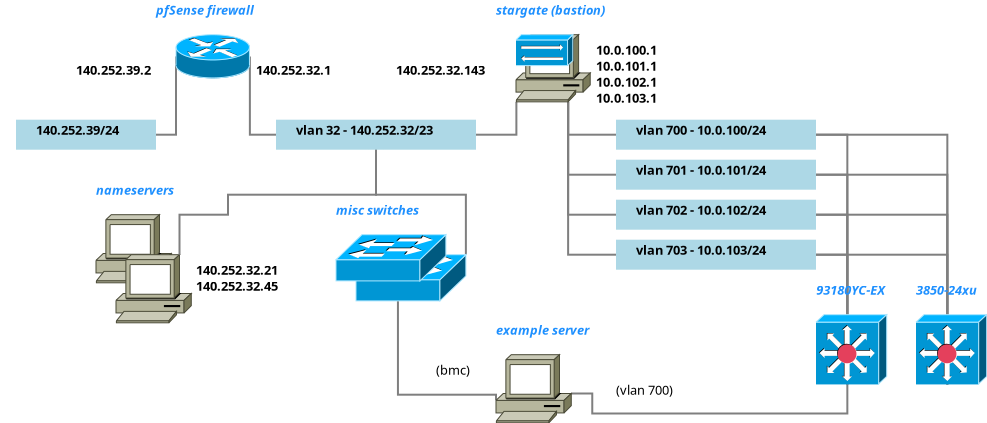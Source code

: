 <?xml version="1.0" encoding="UTF-8"?>
<dia:diagram xmlns:dia="http://www.lysator.liu.se/~alla/dia/">
  <dia:layer name="Background" visible="true" active="true">
    <dia:object type="Standard - ZigZagLine" version="1" id="O0">
      <dia:attribute name="obj_pos">
        <dia:point val="8.694,14.09"/>
      </dia:attribute>
      <dia:attribute name="obj_bb">
        <dia:rectangle val="8.644,14.04;15.112,18.362"/>
      </dia:attribute>
      <dia:attribute name="orth_points">
        <dia:point val="8.694,14.09"/>
        <dia:point val="8.694,18"/>
        <dia:point val="15,18"/>
        <dia:point val="15,18"/>
      </dia:attribute>
      <dia:attribute name="orth_orient">
        <dia:enum val="1"/>
        <dia:enum val="0"/>
        <dia:enum val="1"/>
      </dia:attribute>
      <dia:attribute name="autorouting">
        <dia:boolean val="false"/>
      </dia:attribute>
      <dia:attribute name="line_color">
        <dia:color val="#7f7f7f"/>
      </dia:attribute>
      <dia:attribute name="end_arrow">
        <dia:enum val="22"/>
      </dia:attribute>
      <dia:attribute name="end_arrow_length">
        <dia:real val="0.5"/>
      </dia:attribute>
      <dia:attribute name="end_arrow_width">
        <dia:real val="0.5"/>
      </dia:attribute>
      <dia:connections>
        <dia:connection handle="0" to="O32" connection="3"/>
        <dia:connection handle="1" to="O44" connection="0"/>
      </dia:connections>
    </dia:object>
    <dia:object type="Standard - ZigZagLine" version="1" id="O1">
      <dia:attribute name="obj_pos">
        <dia:point val="22.019,16.357"/>
      </dia:attribute>
      <dia:attribute name="obj_bb">
        <dia:rectangle val="14.388,16.307;22.069,18.362"/>
      </dia:attribute>
      <dia:attribute name="orth_points">
        <dia:point val="22.019,16.357"/>
        <dia:point val="22.019,18"/>
        <dia:point val="15,18"/>
        <dia:point val="15,18"/>
      </dia:attribute>
      <dia:attribute name="orth_orient">
        <dia:enum val="1"/>
        <dia:enum val="0"/>
        <dia:enum val="1"/>
      </dia:attribute>
      <dia:attribute name="autorouting">
        <dia:boolean val="false"/>
      </dia:attribute>
      <dia:attribute name="line_color">
        <dia:color val="#7f7f7f"/>
      </dia:attribute>
      <dia:attribute name="end_arrow">
        <dia:enum val="22"/>
      </dia:attribute>
      <dia:attribute name="end_arrow_length">
        <dia:real val="0.5"/>
      </dia:attribute>
      <dia:attribute name="end_arrow_width">
        <dia:real val="0.5"/>
      </dia:attribute>
      <dia:connections>
        <dia:connection handle="0" to="O46" connection="3"/>
        <dia:connection handle="1" to="O44" connection="0"/>
      </dia:connections>
    </dia:object>
    <dia:object type="Standard - ZigZagLine" version="1" id="O2">
      <dia:attribute name="obj_pos">
        <dia:point val="38.567,30.486"/>
      </dia:attribute>
      <dia:attribute name="obj_bb">
        <dia:rectangle val="31.388,17.638;38.617,30.536"/>
      </dia:attribute>
      <dia:attribute name="orth_points">
        <dia:point val="38.567,30.486"/>
        <dia:point val="38.567,18"/>
        <dia:point val="32,18"/>
        <dia:point val="32,18"/>
      </dia:attribute>
      <dia:attribute name="orth_orient">
        <dia:enum val="1"/>
        <dia:enum val="0"/>
        <dia:enum val="1"/>
      </dia:attribute>
      <dia:attribute name="autorouting">
        <dia:boolean val="false"/>
      </dia:attribute>
      <dia:attribute name="line_color">
        <dia:color val="#7f7f7f"/>
      </dia:attribute>
      <dia:attribute name="end_arrow">
        <dia:enum val="22"/>
      </dia:attribute>
      <dia:attribute name="end_arrow_length">
        <dia:real val="0.5"/>
      </dia:attribute>
      <dia:attribute name="end_arrow_width">
        <dia:real val="0.5"/>
      </dia:attribute>
      <dia:connections>
        <dia:connection handle="0" to="O39" connection="5"/>
        <dia:connection handle="1" to="O13" connection="0"/>
      </dia:connections>
    </dia:object>
    <dia:object type="Standard - ZigZagLine" version="1" id="O3">
      <dia:attribute name="obj_pos">
        <dia:point val="38.567,30.486"/>
      </dia:attribute>
      <dia:attribute name="obj_bb">
        <dia:rectangle val="31.388,19.638;38.617,30.536"/>
      </dia:attribute>
      <dia:attribute name="orth_points">
        <dia:point val="38.567,30.486"/>
        <dia:point val="38.567,20"/>
        <dia:point val="32,20"/>
        <dia:point val="32,20"/>
      </dia:attribute>
      <dia:attribute name="orth_orient">
        <dia:enum val="1"/>
        <dia:enum val="0"/>
        <dia:enum val="1"/>
      </dia:attribute>
      <dia:attribute name="autorouting">
        <dia:boolean val="false"/>
      </dia:attribute>
      <dia:attribute name="line_color">
        <dia:color val="#7f7f7f"/>
      </dia:attribute>
      <dia:attribute name="end_arrow">
        <dia:enum val="22"/>
      </dia:attribute>
      <dia:attribute name="end_arrow_length">
        <dia:real val="0.5"/>
      </dia:attribute>
      <dia:attribute name="end_arrow_width">
        <dia:real val="0.5"/>
      </dia:attribute>
      <dia:connections>
        <dia:connection handle="0" to="O39" connection="5"/>
        <dia:connection handle="1" to="O15" connection="0"/>
      </dia:connections>
    </dia:object>
    <dia:object type="Standard - ZigZagLine" version="1" id="O4">
      <dia:attribute name="obj_pos">
        <dia:point val="38.567,30.486"/>
      </dia:attribute>
      <dia:attribute name="obj_bb">
        <dia:rectangle val="31.388,21.638;38.617,30.536"/>
      </dia:attribute>
      <dia:attribute name="orth_points">
        <dia:point val="38.567,30.486"/>
        <dia:point val="38.567,22"/>
        <dia:point val="32,22"/>
        <dia:point val="32,22"/>
      </dia:attribute>
      <dia:attribute name="orth_orient">
        <dia:enum val="1"/>
        <dia:enum val="0"/>
        <dia:enum val="1"/>
      </dia:attribute>
      <dia:attribute name="autorouting">
        <dia:boolean val="false"/>
      </dia:attribute>
      <dia:attribute name="line_color">
        <dia:color val="#7f7f7f"/>
      </dia:attribute>
      <dia:attribute name="end_arrow">
        <dia:enum val="22"/>
      </dia:attribute>
      <dia:attribute name="end_arrow_length">
        <dia:real val="0.5"/>
      </dia:attribute>
      <dia:attribute name="end_arrow_width">
        <dia:real val="0.5"/>
      </dia:attribute>
      <dia:connections>
        <dia:connection handle="0" to="O39" connection="5"/>
        <dia:connection handle="1" to="O17" connection="0"/>
      </dia:connections>
    </dia:object>
    <dia:object type="Standard - ZigZagLine" version="1" id="O5">
      <dia:attribute name="obj_pos">
        <dia:point val="43.567,30.486"/>
      </dia:attribute>
      <dia:attribute name="obj_bb">
        <dia:rectangle val="31.388,17.638;43.617,30.536"/>
      </dia:attribute>
      <dia:attribute name="orth_points">
        <dia:point val="43.567,30.486"/>
        <dia:point val="43.567,18"/>
        <dia:point val="32,18"/>
        <dia:point val="32,18"/>
      </dia:attribute>
      <dia:attribute name="orth_orient">
        <dia:enum val="1"/>
        <dia:enum val="0"/>
        <dia:enum val="1"/>
      </dia:attribute>
      <dia:attribute name="autorouting">
        <dia:boolean val="false"/>
      </dia:attribute>
      <dia:attribute name="line_color">
        <dia:color val="#7f7f7f"/>
      </dia:attribute>
      <dia:attribute name="end_arrow">
        <dia:enum val="22"/>
      </dia:attribute>
      <dia:attribute name="end_arrow_length">
        <dia:real val="0.5"/>
      </dia:attribute>
      <dia:attribute name="end_arrow_width">
        <dia:real val="0.5"/>
      </dia:attribute>
      <dia:connections>
        <dia:connection handle="0" to="O41" connection="5"/>
        <dia:connection handle="1" to="O13" connection="0"/>
      </dia:connections>
    </dia:object>
    <dia:object type="Standard - ZigZagLine" version="1" id="O6">
      <dia:attribute name="obj_pos">
        <dia:point val="43.567,30.486"/>
      </dia:attribute>
      <dia:attribute name="obj_bb">
        <dia:rectangle val="31.388,19.638;43.617,30.536"/>
      </dia:attribute>
      <dia:attribute name="orth_points">
        <dia:point val="43.567,30.486"/>
        <dia:point val="43.567,20"/>
        <dia:point val="32,20"/>
        <dia:point val="32,20"/>
      </dia:attribute>
      <dia:attribute name="orth_orient">
        <dia:enum val="1"/>
        <dia:enum val="0"/>
        <dia:enum val="1"/>
      </dia:attribute>
      <dia:attribute name="autorouting">
        <dia:boolean val="false"/>
      </dia:attribute>
      <dia:attribute name="line_color">
        <dia:color val="#7f7f7f"/>
      </dia:attribute>
      <dia:attribute name="end_arrow">
        <dia:enum val="22"/>
      </dia:attribute>
      <dia:attribute name="end_arrow_length">
        <dia:real val="0.5"/>
      </dia:attribute>
      <dia:attribute name="end_arrow_width">
        <dia:real val="0.5"/>
      </dia:attribute>
      <dia:connections>
        <dia:connection handle="0" to="O41" connection="5"/>
        <dia:connection handle="1" to="O15" connection="0"/>
      </dia:connections>
    </dia:object>
    <dia:object type="Standard - ZigZagLine" version="1" id="O7">
      <dia:attribute name="obj_pos">
        <dia:point val="43.567,30.486"/>
      </dia:attribute>
      <dia:attribute name="obj_bb">
        <dia:rectangle val="31.388,21.638;43.617,30.536"/>
      </dia:attribute>
      <dia:attribute name="orth_points">
        <dia:point val="43.567,30.486"/>
        <dia:point val="43.567,22"/>
        <dia:point val="32,22"/>
        <dia:point val="32,22"/>
      </dia:attribute>
      <dia:attribute name="orth_orient">
        <dia:enum val="1"/>
        <dia:enum val="0"/>
        <dia:enum val="1"/>
      </dia:attribute>
      <dia:attribute name="autorouting">
        <dia:boolean val="false"/>
      </dia:attribute>
      <dia:attribute name="line_color">
        <dia:color val="#7f7f7f"/>
      </dia:attribute>
      <dia:attribute name="end_arrow">
        <dia:enum val="22"/>
      </dia:attribute>
      <dia:attribute name="end_arrow_length">
        <dia:real val="0.5"/>
      </dia:attribute>
      <dia:attribute name="end_arrow_width">
        <dia:real val="0.5"/>
      </dia:attribute>
      <dia:connections>
        <dia:connection handle="0" to="O41" connection="5"/>
        <dia:connection handle="1" to="O17" connection="0"/>
      </dia:connections>
    </dia:object>
    <dia:object type="Standard - ZigZagLine" version="1" id="O8">
      <dia:attribute name="obj_pos">
        <dia:point val="43.567,30.486"/>
      </dia:attribute>
      <dia:attribute name="obj_bb">
        <dia:rectangle val="31.388,23.638;43.617,30.536"/>
      </dia:attribute>
      <dia:attribute name="orth_points">
        <dia:point val="43.567,30.486"/>
        <dia:point val="43.567,24"/>
        <dia:point val="32,24"/>
        <dia:point val="32,24"/>
      </dia:attribute>
      <dia:attribute name="orth_orient">
        <dia:enum val="1"/>
        <dia:enum val="0"/>
        <dia:enum val="1"/>
      </dia:attribute>
      <dia:attribute name="autorouting">
        <dia:boolean val="false"/>
      </dia:attribute>
      <dia:attribute name="line_color">
        <dia:color val="#7f7f7f"/>
      </dia:attribute>
      <dia:attribute name="end_arrow">
        <dia:enum val="22"/>
      </dia:attribute>
      <dia:attribute name="end_arrow_length">
        <dia:real val="0.5"/>
      </dia:attribute>
      <dia:attribute name="end_arrow_width">
        <dia:real val="0.5"/>
      </dia:attribute>
      <dia:connections>
        <dia:connection handle="0" to="O41" connection="5"/>
        <dia:connection handle="1" to="O23" connection="0"/>
      </dia:connections>
    </dia:object>
    <dia:object type="Standard - ZigZagLine" version="1" id="O9">
      <dia:attribute name="obj_pos">
        <dia:point val="24.606,16.357"/>
      </dia:attribute>
      <dia:attribute name="obj_bb">
        <dia:rectangle val="24.556,16.307;32.112,18.362"/>
      </dia:attribute>
      <dia:attribute name="orth_points">
        <dia:point val="24.606,16.357"/>
        <dia:point val="24.606,18"/>
        <dia:point val="32,18"/>
        <dia:point val="32,18"/>
      </dia:attribute>
      <dia:attribute name="orth_orient">
        <dia:enum val="1"/>
        <dia:enum val="0"/>
        <dia:enum val="1"/>
      </dia:attribute>
      <dia:attribute name="autorouting">
        <dia:boolean val="false"/>
      </dia:attribute>
      <dia:attribute name="line_color">
        <dia:color val="#7f7f7f"/>
      </dia:attribute>
      <dia:attribute name="end_arrow">
        <dia:enum val="22"/>
      </dia:attribute>
      <dia:attribute name="end_arrow_length">
        <dia:real val="0.5"/>
      </dia:attribute>
      <dia:attribute name="end_arrow_width">
        <dia:real val="0.5"/>
      </dia:attribute>
      <dia:connections>
        <dia:connection handle="0" to="O46" connection="4"/>
        <dia:connection handle="1" to="O13" connection="0"/>
      </dia:connections>
    </dia:object>
    <dia:object type="Standard - ZigZagLine" version="1" id="O10">
      <dia:attribute name="obj_pos">
        <dia:point val="24.606,16.357"/>
      </dia:attribute>
      <dia:attribute name="obj_bb">
        <dia:rectangle val="24.556,16.307;32.112,20.362"/>
      </dia:attribute>
      <dia:attribute name="orth_points">
        <dia:point val="24.606,16.357"/>
        <dia:point val="24.606,20"/>
        <dia:point val="32,20"/>
        <dia:point val="32,20"/>
      </dia:attribute>
      <dia:attribute name="orth_orient">
        <dia:enum val="1"/>
        <dia:enum val="0"/>
        <dia:enum val="1"/>
      </dia:attribute>
      <dia:attribute name="autorouting">
        <dia:boolean val="false"/>
      </dia:attribute>
      <dia:attribute name="line_color">
        <dia:color val="#7f7f7f"/>
      </dia:attribute>
      <dia:attribute name="end_arrow">
        <dia:enum val="22"/>
      </dia:attribute>
      <dia:attribute name="end_arrow_length">
        <dia:real val="0.5"/>
      </dia:attribute>
      <dia:attribute name="end_arrow_width">
        <dia:real val="0.5"/>
      </dia:attribute>
      <dia:connections>
        <dia:connection handle="0" to="O46" connection="4"/>
        <dia:connection handle="1" to="O15" connection="0"/>
      </dia:connections>
    </dia:object>
    <dia:object type="Standard - ZigZagLine" version="1" id="O11">
      <dia:attribute name="obj_pos">
        <dia:point val="24.606,16.357"/>
      </dia:attribute>
      <dia:attribute name="obj_bb">
        <dia:rectangle val="24.556,16.307;32.112,22.362"/>
      </dia:attribute>
      <dia:attribute name="orth_points">
        <dia:point val="24.606,16.357"/>
        <dia:point val="24.606,22"/>
        <dia:point val="32,22"/>
        <dia:point val="32,22"/>
      </dia:attribute>
      <dia:attribute name="orth_orient">
        <dia:enum val="1"/>
        <dia:enum val="0"/>
        <dia:enum val="1"/>
      </dia:attribute>
      <dia:attribute name="autorouting">
        <dia:boolean val="false"/>
      </dia:attribute>
      <dia:attribute name="line_color">
        <dia:color val="#7f7f7f"/>
      </dia:attribute>
      <dia:attribute name="end_arrow">
        <dia:enum val="22"/>
      </dia:attribute>
      <dia:attribute name="end_arrow_length">
        <dia:real val="0.5"/>
      </dia:attribute>
      <dia:attribute name="end_arrow_width">
        <dia:real val="0.5"/>
      </dia:attribute>
      <dia:connections>
        <dia:connection handle="0" to="O46" connection="4"/>
        <dia:connection handle="1" to="O17" connection="0"/>
      </dia:connections>
    </dia:object>
    <dia:object type="Standard - ZigZagLine" version="1" id="O12">
      <dia:attribute name="obj_pos">
        <dia:point val="24.606,16.357"/>
      </dia:attribute>
      <dia:attribute name="obj_bb">
        <dia:rectangle val="24.556,16.307;32.112,24.362"/>
      </dia:attribute>
      <dia:attribute name="orth_points">
        <dia:point val="24.606,16.357"/>
        <dia:point val="24.606,24"/>
        <dia:point val="32,24"/>
        <dia:point val="32,24"/>
      </dia:attribute>
      <dia:attribute name="orth_orient">
        <dia:enum val="1"/>
        <dia:enum val="0"/>
        <dia:enum val="1"/>
      </dia:attribute>
      <dia:attribute name="autorouting">
        <dia:boolean val="false"/>
      </dia:attribute>
      <dia:attribute name="line_color">
        <dia:color val="#7f7f7f"/>
      </dia:attribute>
      <dia:attribute name="end_arrow">
        <dia:enum val="22"/>
      </dia:attribute>
      <dia:attribute name="end_arrow_length">
        <dia:real val="0.5"/>
      </dia:attribute>
      <dia:attribute name="end_arrow_width">
        <dia:real val="0.5"/>
      </dia:attribute>
      <dia:connections>
        <dia:connection handle="0" to="O46" connection="4"/>
        <dia:connection handle="1" to="O23" connection="0"/>
      </dia:connections>
    </dia:object>
    <dia:group>
      <dia:object type="Standard - Line" version="0" id="O13">
        <dia:attribute name="obj_pos">
          <dia:point val="27,18"/>
        </dia:attribute>
        <dia:attribute name="obj_bb">
          <dia:rectangle val="26.25,17.25;37.75,18.75"/>
        </dia:attribute>
        <dia:attribute name="conn_endpoints">
          <dia:point val="27,18"/>
          <dia:point val="37,18"/>
        </dia:attribute>
        <dia:attribute name="numcp">
          <dia:int val="1"/>
        </dia:attribute>
        <dia:attribute name="line_color">
          <dia:color val="#add8e6"/>
        </dia:attribute>
        <dia:attribute name="line_width">
          <dia:real val="1.5"/>
        </dia:attribute>
      </dia:object>
      <dia:object type="Standard - Text" version="1" id="O14">
        <dia:attribute name="obj_pos">
          <dia:point val="28,18"/>
        </dia:attribute>
        <dia:attribute name="obj_bb">
          <dia:rectangle val="28,17.405;36.072,18.152"/>
        </dia:attribute>
        <dia:attribute name="text">
          <dia:composite type="text">
            <dia:attribute name="string">
              <dia:string>#vlan 700 - 10.0.100/24#</dia:string>
            </dia:attribute>
            <dia:attribute name="font">
              <dia:font family="sans" style="80" name="Helvetica-Bold"/>
            </dia:attribute>
            <dia:attribute name="height">
              <dia:real val="0.8"/>
            </dia:attribute>
            <dia:attribute name="pos">
              <dia:point val="28,18"/>
            </dia:attribute>
            <dia:attribute name="color">
              <dia:color val="#000000"/>
            </dia:attribute>
            <dia:attribute name="alignment">
              <dia:enum val="0"/>
            </dia:attribute>
          </dia:composite>
        </dia:attribute>
        <dia:attribute name="valign">
          <dia:enum val="3"/>
        </dia:attribute>
      </dia:object>
    </dia:group>
    <dia:group>
      <dia:object type="Standard - Line" version="0" id="O15">
        <dia:attribute name="obj_pos">
          <dia:point val="27,20"/>
        </dia:attribute>
        <dia:attribute name="obj_bb">
          <dia:rectangle val="26.25,19.25;37.75,20.75"/>
        </dia:attribute>
        <dia:attribute name="conn_endpoints">
          <dia:point val="27,20"/>
          <dia:point val="37,20"/>
        </dia:attribute>
        <dia:attribute name="numcp">
          <dia:int val="1"/>
        </dia:attribute>
        <dia:attribute name="line_color">
          <dia:color val="#add8e6"/>
        </dia:attribute>
        <dia:attribute name="line_width">
          <dia:real val="1.5"/>
        </dia:attribute>
      </dia:object>
      <dia:object type="Standard - Text" version="1" id="O16">
        <dia:attribute name="obj_pos">
          <dia:point val="28,20"/>
        </dia:attribute>
        <dia:attribute name="obj_bb">
          <dia:rectangle val="28,19.405;36.072,20.152"/>
        </dia:attribute>
        <dia:attribute name="text">
          <dia:composite type="text">
            <dia:attribute name="string">
              <dia:string>#vlan 701 - 10.0.101/24#</dia:string>
            </dia:attribute>
            <dia:attribute name="font">
              <dia:font family="sans" style="80" name="Helvetica-Bold"/>
            </dia:attribute>
            <dia:attribute name="height">
              <dia:real val="0.8"/>
            </dia:attribute>
            <dia:attribute name="pos">
              <dia:point val="28,20"/>
            </dia:attribute>
            <dia:attribute name="color">
              <dia:color val="#000000"/>
            </dia:attribute>
            <dia:attribute name="alignment">
              <dia:enum val="0"/>
            </dia:attribute>
          </dia:composite>
        </dia:attribute>
        <dia:attribute name="valign">
          <dia:enum val="3"/>
        </dia:attribute>
      </dia:object>
    </dia:group>
    <dia:group>
      <dia:object type="Standard - Line" version="0" id="O17">
        <dia:attribute name="obj_pos">
          <dia:point val="27,22"/>
        </dia:attribute>
        <dia:attribute name="obj_bb">
          <dia:rectangle val="26.25,21.25;37.75,22.75"/>
        </dia:attribute>
        <dia:attribute name="conn_endpoints">
          <dia:point val="27,22"/>
          <dia:point val="37,22"/>
        </dia:attribute>
        <dia:attribute name="numcp">
          <dia:int val="1"/>
        </dia:attribute>
        <dia:attribute name="line_color">
          <dia:color val="#add8e6"/>
        </dia:attribute>
        <dia:attribute name="line_width">
          <dia:real val="1.5"/>
        </dia:attribute>
      </dia:object>
      <dia:object type="Standard - Text" version="1" id="O18">
        <dia:attribute name="obj_pos">
          <dia:point val="28,22"/>
        </dia:attribute>
        <dia:attribute name="obj_bb">
          <dia:rectangle val="28,21.405;36.072,22.152"/>
        </dia:attribute>
        <dia:attribute name="text">
          <dia:composite type="text">
            <dia:attribute name="string">
              <dia:string>#vlan 702 - 10.0.102/24#</dia:string>
            </dia:attribute>
            <dia:attribute name="font">
              <dia:font family="sans" style="80" name="Helvetica-Bold"/>
            </dia:attribute>
            <dia:attribute name="height">
              <dia:real val="0.8"/>
            </dia:attribute>
            <dia:attribute name="pos">
              <dia:point val="28,22"/>
            </dia:attribute>
            <dia:attribute name="color">
              <dia:color val="#000000"/>
            </dia:attribute>
            <dia:attribute name="alignment">
              <dia:enum val="0"/>
            </dia:attribute>
          </dia:composite>
        </dia:attribute>
        <dia:attribute name="valign">
          <dia:enum val="3"/>
        </dia:attribute>
      </dia:object>
    </dia:group>
    <dia:object type="Standard - ZigZagLine" version="1" id="O19">
      <dia:attribute name="obj_pos">
        <dia:point val="5,14.086"/>
      </dia:attribute>
      <dia:attribute name="obj_bb">
        <dia:rectangle val="0.388,14.015;5.05,18.362"/>
      </dia:attribute>
      <dia:attribute name="orth_points">
        <dia:point val="5,14.086"/>
        <dia:point val="5,14.086"/>
        <dia:point val="5,18"/>
        <dia:point val="0.5,18"/>
      </dia:attribute>
      <dia:attribute name="orth_orient">
        <dia:enum val="0"/>
        <dia:enum val="1"/>
        <dia:enum val="0"/>
      </dia:attribute>
      <dia:attribute name="autorouting">
        <dia:boolean val="false"/>
      </dia:attribute>
      <dia:attribute name="line_color">
        <dia:color val="#7f7f7f"/>
      </dia:attribute>
      <dia:attribute name="end_arrow">
        <dia:enum val="22"/>
      </dia:attribute>
      <dia:attribute name="end_arrow_length">
        <dia:real val="0.5"/>
      </dia:attribute>
      <dia:attribute name="end_arrow_width">
        <dia:real val="0.5"/>
      </dia:attribute>
      <dia:connections>
        <dia:connection handle="0" to="O32" connection="2"/>
        <dia:connection handle="1" to="O20" connection="0"/>
      </dia:connections>
    </dia:object>
    <dia:group>
      <dia:object type="Standard - Line" version="0" id="O20">
        <dia:attribute name="obj_pos">
          <dia:point val="-3,18"/>
        </dia:attribute>
        <dia:attribute name="obj_bb">
          <dia:rectangle val="-3.75,17.25;4.75,18.75"/>
        </dia:attribute>
        <dia:attribute name="conn_endpoints">
          <dia:point val="-3,18"/>
          <dia:point val="4,18"/>
        </dia:attribute>
        <dia:attribute name="numcp">
          <dia:int val="1"/>
        </dia:attribute>
        <dia:attribute name="line_color">
          <dia:color val="#add8e6"/>
        </dia:attribute>
        <dia:attribute name="line_width">
          <dia:real val="1.5"/>
        </dia:attribute>
      </dia:object>
      <dia:object type="Standard - Text" version="1" id="O21">
        <dia:attribute name="obj_pos">
          <dia:point val="-2,18"/>
        </dia:attribute>
        <dia:attribute name="obj_bb">
          <dia:rectangle val="-2,17.405;3.17,18.152"/>
        </dia:attribute>
        <dia:attribute name="text">
          <dia:composite type="text">
            <dia:attribute name="string">
              <dia:string>#140.252.39/24#</dia:string>
            </dia:attribute>
            <dia:attribute name="font">
              <dia:font family="sans" style="80" name="Helvetica-Bold"/>
            </dia:attribute>
            <dia:attribute name="height">
              <dia:real val="0.8"/>
            </dia:attribute>
            <dia:attribute name="pos">
              <dia:point val="-2,18"/>
            </dia:attribute>
            <dia:attribute name="color">
              <dia:color val="#000000"/>
            </dia:attribute>
            <dia:attribute name="alignment">
              <dia:enum val="0"/>
            </dia:attribute>
          </dia:composite>
        </dia:attribute>
        <dia:attribute name="valign">
          <dia:enum val="3"/>
        </dia:attribute>
      </dia:object>
    </dia:group>
    <dia:object type="Standard - ZigZagLine" version="1" id="O22">
      <dia:attribute name="obj_pos">
        <dia:point val="38.567,30.486"/>
      </dia:attribute>
      <dia:attribute name="obj_bb">
        <dia:rectangle val="31.388,23.638;38.617,30.536"/>
      </dia:attribute>
      <dia:attribute name="orth_points">
        <dia:point val="38.567,30.486"/>
        <dia:point val="38.567,24"/>
        <dia:point val="32,24"/>
        <dia:point val="32,24"/>
      </dia:attribute>
      <dia:attribute name="orth_orient">
        <dia:enum val="1"/>
        <dia:enum val="0"/>
        <dia:enum val="1"/>
      </dia:attribute>
      <dia:attribute name="autorouting">
        <dia:boolean val="false"/>
      </dia:attribute>
      <dia:attribute name="line_color">
        <dia:color val="#7f7f7f"/>
      </dia:attribute>
      <dia:attribute name="end_arrow">
        <dia:enum val="22"/>
      </dia:attribute>
      <dia:attribute name="end_arrow_length">
        <dia:real val="0.5"/>
      </dia:attribute>
      <dia:attribute name="end_arrow_width">
        <dia:real val="0.5"/>
      </dia:attribute>
      <dia:connections>
        <dia:connection handle="0" to="O39" connection="5"/>
        <dia:connection handle="1" to="O23" connection="0"/>
      </dia:connections>
    </dia:object>
    <dia:group>
      <dia:object type="Standard - Line" version="0" id="O23">
        <dia:attribute name="obj_pos">
          <dia:point val="27,24"/>
        </dia:attribute>
        <dia:attribute name="obj_bb">
          <dia:rectangle val="26.25,23.25;37.75,24.75"/>
        </dia:attribute>
        <dia:attribute name="conn_endpoints">
          <dia:point val="27,24"/>
          <dia:point val="37,24"/>
        </dia:attribute>
        <dia:attribute name="numcp">
          <dia:int val="1"/>
        </dia:attribute>
        <dia:attribute name="line_color">
          <dia:color val="#add8e6"/>
        </dia:attribute>
        <dia:attribute name="line_width">
          <dia:real val="1.5"/>
        </dia:attribute>
      </dia:object>
      <dia:object type="Standard - Text" version="1" id="O24">
        <dia:attribute name="obj_pos">
          <dia:point val="28,24"/>
        </dia:attribute>
        <dia:attribute name="obj_bb">
          <dia:rectangle val="28,23.405;36.072,24.152"/>
        </dia:attribute>
        <dia:attribute name="text">
          <dia:composite type="text">
            <dia:attribute name="string">
              <dia:string>#vlan 703 - 10.0.103/24#</dia:string>
            </dia:attribute>
            <dia:attribute name="font">
              <dia:font family="sans" style="80" name="Helvetica-Bold"/>
            </dia:attribute>
            <dia:attribute name="height">
              <dia:real val="0.8"/>
            </dia:attribute>
            <dia:attribute name="pos">
              <dia:point val="28,24"/>
            </dia:attribute>
            <dia:attribute name="color">
              <dia:color val="#000000"/>
            </dia:attribute>
            <dia:attribute name="alignment">
              <dia:enum val="0"/>
            </dia:attribute>
          </dia:composite>
        </dia:attribute>
        <dia:attribute name="valign">
          <dia:enum val="3"/>
        </dia:attribute>
      </dia:object>
    </dia:group>
    <dia:object type="Standard - ZigZagLine" version="1" id="O25">
      <dia:attribute name="obj_pos">
        <dia:point val="19.494,24"/>
      </dia:attribute>
      <dia:attribute name="obj_bb">
        <dia:rectangle val="14.638,17.888;19.544,24.05"/>
      </dia:attribute>
      <dia:attribute name="orth_points">
        <dia:point val="19.494,24"/>
        <dia:point val="19.494,21"/>
        <dia:point val="15,21"/>
        <dia:point val="15,18"/>
      </dia:attribute>
      <dia:attribute name="orth_orient">
        <dia:enum val="1"/>
        <dia:enum val="0"/>
        <dia:enum val="1"/>
      </dia:attribute>
      <dia:attribute name="autorouting">
        <dia:boolean val="false"/>
      </dia:attribute>
      <dia:attribute name="line_color">
        <dia:color val="#7f7f7f"/>
      </dia:attribute>
      <dia:attribute name="end_arrow">
        <dia:enum val="22"/>
      </dia:attribute>
      <dia:attribute name="end_arrow_length">
        <dia:real val="0.5"/>
      </dia:attribute>
      <dia:attribute name="end_arrow_width">
        <dia:real val="0.5"/>
      </dia:attribute>
      <dia:connections>
        <dia:connection handle="0" to="O36" connection="1"/>
        <dia:connection handle="1" to="O44" connection="0"/>
      </dia:connections>
    </dia:object>
    <dia:object type="Standard - ZigZagLine" version="1" id="O26">
      <dia:attribute name="obj_pos">
        <dia:point val="24.763,30.94"/>
      </dia:attribute>
      <dia:attribute name="obj_bb">
        <dia:rectangle val="24.713,30.436;38.617,31.99"/>
      </dia:attribute>
      <dia:attribute name="orth_points">
        <dia:point val="24.763,30.94"/>
        <dia:point val="25.813,30.94"/>
        <dia:point val="25.813,31.94"/>
        <dia:point val="38.567,31.94"/>
        <dia:point val="38.567,30.486"/>
      </dia:attribute>
      <dia:attribute name="orth_orient">
        <dia:enum val="0"/>
        <dia:enum val="1"/>
        <dia:enum val="0"/>
        <dia:enum val="1"/>
      </dia:attribute>
      <dia:attribute name="autorouting">
        <dia:boolean val="true"/>
      </dia:attribute>
      <dia:attribute name="line_color">
        <dia:color val="#7f7f7f"/>
      </dia:attribute>
    </dia:object>
    <dia:object type="Standard - ZigZagLine" version="1" id="O27">
      <dia:attribute name="obj_pos">
        <dia:point val="21,31.282"/>
      </dia:attribute>
      <dia:attribute name="obj_bb">
        <dia:rectangle val="16.047,26.26;21.05,31.332"/>
      </dia:attribute>
      <dia:attribute name="orth_points">
        <dia:point val="21,31.282"/>
        <dia:point val="21,31"/>
        <dia:point val="16.097,31"/>
        <dia:point val="16.097,26.31"/>
      </dia:attribute>
      <dia:attribute name="orth_orient">
        <dia:enum val="1"/>
        <dia:enum val="0"/>
        <dia:enum val="1"/>
      </dia:attribute>
      <dia:attribute name="autorouting">
        <dia:boolean val="false"/>
      </dia:attribute>
      <dia:attribute name="line_color">
        <dia:color val="#7f7f7f"/>
      </dia:attribute>
      <dia:connections>
        <dia:connection handle="1" to="O36" connection="5"/>
      </dia:connections>
    </dia:object>
    <dia:group>
      <dia:object type="Cisco - PC" version="1" id="O28">
        <dia:attribute name="obj_pos">
          <dia:point val="1,22"/>
        </dia:attribute>
        <dia:attribute name="obj_bb">
          <dia:rectangle val="0.999,21.999;4.764,25.406"/>
        </dia:attribute>
        <dia:attribute name="meta">
          <dia:composite type="dict"/>
        </dia:attribute>
        <dia:attribute name="elem_corner">
          <dia:point val="1,22"/>
        </dia:attribute>
        <dia:attribute name="elem_width">
          <dia:real val="3.763"/>
        </dia:attribute>
        <dia:attribute name="elem_height">
          <dia:real val="3.405"/>
        </dia:attribute>
        <dia:attribute name="line_width">
          <dia:real val="0.1"/>
        </dia:attribute>
        <dia:attribute name="line_colour">
          <dia:color val="#000000"/>
        </dia:attribute>
        <dia:attribute name="fill_colour">
          <dia:color val="#ffffff"/>
        </dia:attribute>
        <dia:attribute name="show_background">
          <dia:boolean val="true"/>
        </dia:attribute>
        <dia:attribute name="line_style">
          <dia:enum val="0"/>
          <dia:real val="1"/>
        </dia:attribute>
        <dia:attribute name="flip_horizontal">
          <dia:boolean val="false"/>
        </dia:attribute>
        <dia:attribute name="flip_vertical">
          <dia:boolean val="false"/>
        </dia:attribute>
        <dia:attribute name="subscale">
          <dia:real val="1"/>
        </dia:attribute>
      </dia:object>
      <dia:object type="Standard - Text" version="1" id="O29">
        <dia:attribute name="obj_pos">
          <dia:point val="1,21"/>
        </dia:attribute>
        <dia:attribute name="obj_bb">
          <dia:rectangle val="1,20.405;5.668,21.152"/>
        </dia:attribute>
        <dia:attribute name="text">
          <dia:composite type="text">
            <dia:attribute name="string">
              <dia:string>#nameservers#</dia:string>
            </dia:attribute>
            <dia:attribute name="font">
              <dia:font family="sans" style="88" name="Helvetica-BoldOblique"/>
            </dia:attribute>
            <dia:attribute name="height">
              <dia:real val="0.8"/>
            </dia:attribute>
            <dia:attribute name="pos">
              <dia:point val="1,21"/>
            </dia:attribute>
            <dia:attribute name="color">
              <dia:color val="#1e90ff"/>
            </dia:attribute>
            <dia:attribute name="alignment">
              <dia:enum val="0"/>
            </dia:attribute>
          </dia:composite>
        </dia:attribute>
        <dia:attribute name="valign">
          <dia:enum val="3"/>
        </dia:attribute>
      </dia:object>
      <dia:object type="Cisco - PC" version="1" id="O30">
        <dia:attribute name="obj_pos">
          <dia:point val="2,24"/>
        </dia:attribute>
        <dia:attribute name="obj_bb">
          <dia:rectangle val="1.999,23.999;5.764,27.406"/>
        </dia:attribute>
        <dia:attribute name="meta">
          <dia:composite type="dict"/>
        </dia:attribute>
        <dia:attribute name="elem_corner">
          <dia:point val="2,24"/>
        </dia:attribute>
        <dia:attribute name="elem_width">
          <dia:real val="3.763"/>
        </dia:attribute>
        <dia:attribute name="elem_height">
          <dia:real val="3.405"/>
        </dia:attribute>
        <dia:attribute name="line_width">
          <dia:real val="0.1"/>
        </dia:attribute>
        <dia:attribute name="line_colour">
          <dia:color val="#000000"/>
        </dia:attribute>
        <dia:attribute name="fill_colour">
          <dia:color val="#ffffff"/>
        </dia:attribute>
        <dia:attribute name="show_background">
          <dia:boolean val="true"/>
        </dia:attribute>
        <dia:attribute name="line_style">
          <dia:enum val="0"/>
          <dia:real val="1"/>
        </dia:attribute>
        <dia:attribute name="flip_horizontal">
          <dia:boolean val="false"/>
        </dia:attribute>
        <dia:attribute name="flip_vertical">
          <dia:boolean val="false"/>
        </dia:attribute>
        <dia:attribute name="subscale">
          <dia:real val="1"/>
        </dia:attribute>
      </dia:object>
      <dia:object type="Standard - Text" version="1" id="O31">
        <dia:attribute name="obj_pos">
          <dia:point val="6,25"/>
        </dia:attribute>
        <dia:attribute name="obj_bb">
          <dia:rectangle val="6,24.405;11.178,25.953"/>
        </dia:attribute>
        <dia:attribute name="text">
          <dia:composite type="text">
            <dia:attribute name="string">
              <dia:string>#140.252.32.21
140.252.32.45#</dia:string>
            </dia:attribute>
            <dia:attribute name="font">
              <dia:font family="sans" style="80" name="Helvetica-Bold"/>
            </dia:attribute>
            <dia:attribute name="height">
              <dia:real val="0.8"/>
            </dia:attribute>
            <dia:attribute name="pos">
              <dia:point val="6,25"/>
            </dia:attribute>
            <dia:attribute name="color">
              <dia:color val="#000000"/>
            </dia:attribute>
            <dia:attribute name="alignment">
              <dia:enum val="0"/>
            </dia:attribute>
          </dia:composite>
        </dia:attribute>
        <dia:attribute name="valign">
          <dia:enum val="3"/>
        </dia:attribute>
      </dia:object>
    </dia:group>
    <dia:group>
      <dia:object type="Cisco - Router" version="1" id="O32">
        <dia:attribute name="obj_pos">
          <dia:point val="5,13"/>
        </dia:attribute>
        <dia:attribute name="obj_bb">
          <dia:rectangle val="5.0,12.999;8.694,15.181"/>
        </dia:attribute>
        <dia:attribute name="meta">
          <dia:composite type="dict"/>
        </dia:attribute>
        <dia:attribute name="elem_corner">
          <dia:point val="5,13"/>
        </dia:attribute>
        <dia:attribute name="elem_width">
          <dia:real val="3.694"/>
        </dia:attribute>
        <dia:attribute name="elem_height">
          <dia:real val="2.181"/>
        </dia:attribute>
        <dia:attribute name="line_width">
          <dia:real val="0.1"/>
        </dia:attribute>
        <dia:attribute name="line_colour">
          <dia:color val="#000000"/>
        </dia:attribute>
        <dia:attribute name="fill_colour">
          <dia:color val="#ffffff"/>
        </dia:attribute>
        <dia:attribute name="show_background">
          <dia:boolean val="true"/>
        </dia:attribute>
        <dia:attribute name="line_style">
          <dia:enum val="0"/>
          <dia:real val="1"/>
        </dia:attribute>
        <dia:attribute name="flip_horizontal">
          <dia:boolean val="false"/>
        </dia:attribute>
        <dia:attribute name="flip_vertical">
          <dia:boolean val="false"/>
        </dia:attribute>
        <dia:attribute name="subscale">
          <dia:real val="1"/>
        </dia:attribute>
      </dia:object>
      <dia:object type="Standard - Text" version="1" id="O33">
        <dia:attribute name="obj_pos">
          <dia:point val="4,12"/>
        </dia:attribute>
        <dia:attribute name="obj_bb">
          <dia:rectangle val="4,11.405;9.857,12.152"/>
        </dia:attribute>
        <dia:attribute name="text">
          <dia:composite type="text">
            <dia:attribute name="string">
              <dia:string>#pfSense firewall#</dia:string>
            </dia:attribute>
            <dia:attribute name="font">
              <dia:font family="sans" style="88" name="Helvetica-BoldOblique"/>
            </dia:attribute>
            <dia:attribute name="height">
              <dia:real val="0.8"/>
            </dia:attribute>
            <dia:attribute name="pos">
              <dia:point val="4,12"/>
            </dia:attribute>
            <dia:attribute name="color">
              <dia:color val="#1e90ff"/>
            </dia:attribute>
            <dia:attribute name="alignment">
              <dia:enum val="0"/>
            </dia:attribute>
          </dia:composite>
        </dia:attribute>
        <dia:attribute name="valign">
          <dia:enum val="3"/>
        </dia:attribute>
      </dia:object>
      <dia:object type="Standard - Text" version="1" id="O34">
        <dia:attribute name="obj_pos">
          <dia:point val="9,15"/>
        </dia:attribute>
        <dia:attribute name="obj_bb">
          <dia:rectangle val="9,14.405;13.732,15.152"/>
        </dia:attribute>
        <dia:attribute name="text">
          <dia:composite type="text">
            <dia:attribute name="string">
              <dia:string>#140.252.32.1#</dia:string>
            </dia:attribute>
            <dia:attribute name="font">
              <dia:font family="sans" style="80" name="Helvetica-Bold"/>
            </dia:attribute>
            <dia:attribute name="height">
              <dia:real val="0.8"/>
            </dia:attribute>
            <dia:attribute name="pos">
              <dia:point val="9,15"/>
            </dia:attribute>
            <dia:attribute name="color">
              <dia:color val="#000000"/>
            </dia:attribute>
            <dia:attribute name="alignment">
              <dia:enum val="0"/>
            </dia:attribute>
          </dia:composite>
        </dia:attribute>
        <dia:attribute name="valign">
          <dia:enum val="3"/>
        </dia:attribute>
      </dia:object>
      <dia:object type="Standard - Text" version="1" id="O35">
        <dia:attribute name="obj_pos">
          <dia:point val="0,15"/>
        </dia:attribute>
        <dia:attribute name="obj_bb">
          <dia:rectangle val="0,14.405;4.732,15.152"/>
        </dia:attribute>
        <dia:attribute name="text">
          <dia:composite type="text">
            <dia:attribute name="string">
              <dia:string>#140.252.39.2#</dia:string>
            </dia:attribute>
            <dia:attribute name="font">
              <dia:font family="sans" style="80" name="Helvetica-Bold"/>
            </dia:attribute>
            <dia:attribute name="height">
              <dia:real val="0.8"/>
            </dia:attribute>
            <dia:attribute name="pos">
              <dia:point val="0,15"/>
            </dia:attribute>
            <dia:attribute name="color">
              <dia:color val="#000000"/>
            </dia:attribute>
            <dia:attribute name="alignment">
              <dia:enum val="0"/>
            </dia:attribute>
          </dia:composite>
        </dia:attribute>
        <dia:attribute name="valign">
          <dia:enum val="3"/>
        </dia:attribute>
      </dia:object>
    </dia:group>
    <dia:group>
      <dia:object type="Cisco - Workgroup switch" version="1" id="O36">
        <dia:attribute name="obj_pos">
          <dia:point val="14,24"/>
        </dia:attribute>
        <dia:attribute name="obj_bb">
          <dia:rectangle val="13.999,23.999;19.495,26.311"/>
        </dia:attribute>
        <dia:attribute name="meta">
          <dia:composite type="dict"/>
        </dia:attribute>
        <dia:attribute name="elem_corner">
          <dia:point val="14,24"/>
        </dia:attribute>
        <dia:attribute name="elem_width">
          <dia:real val="5.494"/>
        </dia:attribute>
        <dia:attribute name="elem_height">
          <dia:real val="2.31"/>
        </dia:attribute>
        <dia:attribute name="line_width">
          <dia:real val="0.1"/>
        </dia:attribute>
        <dia:attribute name="line_colour">
          <dia:color val="#000000"/>
        </dia:attribute>
        <dia:attribute name="fill_colour">
          <dia:color val="#ffffff"/>
        </dia:attribute>
        <dia:attribute name="show_background">
          <dia:boolean val="true"/>
        </dia:attribute>
        <dia:attribute name="line_style">
          <dia:enum val="0"/>
          <dia:real val="1"/>
        </dia:attribute>
        <dia:attribute name="flip_horizontal">
          <dia:boolean val="false"/>
        </dia:attribute>
        <dia:attribute name="flip_vertical">
          <dia:boolean val="false"/>
        </dia:attribute>
        <dia:attribute name="subscale">
          <dia:real val="1"/>
        </dia:attribute>
      </dia:object>
      <dia:group>
        <dia:object type="Cisco - Workgroup switch" version="1" id="O37">
          <dia:attribute name="obj_pos">
            <dia:point val="13,23"/>
          </dia:attribute>
          <dia:attribute name="obj_bb">
            <dia:rectangle val="12.999,22.999;18.495,25.311"/>
          </dia:attribute>
          <dia:attribute name="meta">
            <dia:composite type="dict"/>
          </dia:attribute>
          <dia:attribute name="elem_corner">
            <dia:point val="13,23"/>
          </dia:attribute>
          <dia:attribute name="elem_width">
            <dia:real val="5.494"/>
          </dia:attribute>
          <dia:attribute name="elem_height">
            <dia:real val="2.31"/>
          </dia:attribute>
          <dia:attribute name="line_width">
            <dia:real val="0.1"/>
          </dia:attribute>
          <dia:attribute name="line_colour">
            <dia:color val="#000000"/>
          </dia:attribute>
          <dia:attribute name="fill_colour">
            <dia:color val="#ffffff"/>
          </dia:attribute>
          <dia:attribute name="show_background">
            <dia:boolean val="true"/>
          </dia:attribute>
          <dia:attribute name="line_style">
            <dia:enum val="0"/>
            <dia:real val="1"/>
          </dia:attribute>
          <dia:attribute name="flip_horizontal">
            <dia:boolean val="false"/>
          </dia:attribute>
          <dia:attribute name="flip_vertical">
            <dia:boolean val="false"/>
          </dia:attribute>
          <dia:attribute name="subscale">
            <dia:real val="1"/>
          </dia:attribute>
        </dia:object>
        <dia:object type="Standard - Text" version="1" id="O38">
          <dia:attribute name="obj_pos">
            <dia:point val="13,22"/>
          </dia:attribute>
          <dia:attribute name="obj_bb">
            <dia:rectangle val="13,21.405;18.017,22.152"/>
          </dia:attribute>
          <dia:attribute name="text">
            <dia:composite type="text">
              <dia:attribute name="string">
                <dia:string>#misc switches#</dia:string>
              </dia:attribute>
              <dia:attribute name="font">
                <dia:font family="sans" style="88" name="Helvetica-BoldOblique"/>
              </dia:attribute>
              <dia:attribute name="height">
                <dia:real val="0.8"/>
              </dia:attribute>
              <dia:attribute name="pos">
                <dia:point val="13,22"/>
              </dia:attribute>
              <dia:attribute name="color">
                <dia:color val="#1e90ff"/>
              </dia:attribute>
              <dia:attribute name="alignment">
                <dia:enum val="0"/>
              </dia:attribute>
            </dia:composite>
          </dia:attribute>
          <dia:attribute name="valign">
            <dia:enum val="3"/>
          </dia:attribute>
        </dia:object>
      </dia:group>
    </dia:group>
    <dia:group>
      <dia:object type="Cisco - Multilayer switch" version="1" id="O39">
        <dia:attribute name="obj_pos">
          <dia:point val="37,27"/>
        </dia:attribute>
        <dia:attribute name="obj_bb">
          <dia:rectangle val="36.999,26.999;40.537,30.486"/>
        </dia:attribute>
        <dia:attribute name="meta">
          <dia:composite type="dict"/>
        </dia:attribute>
        <dia:attribute name="elem_corner">
          <dia:point val="37,27"/>
        </dia:attribute>
        <dia:attribute name="elem_width">
          <dia:real val="3.536"/>
        </dia:attribute>
        <dia:attribute name="elem_height">
          <dia:real val="3.486"/>
        </dia:attribute>
        <dia:attribute name="line_width">
          <dia:real val="0.1"/>
        </dia:attribute>
        <dia:attribute name="line_colour">
          <dia:color val="#000000"/>
        </dia:attribute>
        <dia:attribute name="fill_colour">
          <dia:color val="#ffffff"/>
        </dia:attribute>
        <dia:attribute name="show_background">
          <dia:boolean val="true"/>
        </dia:attribute>
        <dia:attribute name="line_style">
          <dia:enum val="0"/>
          <dia:real val="1"/>
        </dia:attribute>
        <dia:attribute name="flip_horizontal">
          <dia:boolean val="false"/>
        </dia:attribute>
        <dia:attribute name="flip_vertical">
          <dia:boolean val="false"/>
        </dia:attribute>
        <dia:attribute name="subscale">
          <dia:real val="1"/>
        </dia:attribute>
      </dia:object>
      <dia:object type="Standard - Text" version="1" id="O40">
        <dia:attribute name="obj_pos">
          <dia:point val="37.014,26"/>
        </dia:attribute>
        <dia:attribute name="obj_bb">
          <dia:rectangle val="37.014,25.405;41.347,26.152"/>
        </dia:attribute>
        <dia:attribute name="text">
          <dia:composite type="text">
            <dia:attribute name="string">
              <dia:string>#93180YC-EX#</dia:string>
            </dia:attribute>
            <dia:attribute name="font">
              <dia:font family="sans" style="88" name="Helvetica-BoldOblique"/>
            </dia:attribute>
            <dia:attribute name="height">
              <dia:real val="0.8"/>
            </dia:attribute>
            <dia:attribute name="pos">
              <dia:point val="37.014,26"/>
            </dia:attribute>
            <dia:attribute name="color">
              <dia:color val="#1e90ff"/>
            </dia:attribute>
            <dia:attribute name="alignment">
              <dia:enum val="0"/>
            </dia:attribute>
          </dia:composite>
        </dia:attribute>
        <dia:attribute name="valign">
          <dia:enum val="3"/>
        </dia:attribute>
      </dia:object>
    </dia:group>
    <dia:group>
      <dia:object type="Cisco - Multilayer switch" version="1" id="O41">
        <dia:attribute name="obj_pos">
          <dia:point val="42,27"/>
        </dia:attribute>
        <dia:attribute name="obj_bb">
          <dia:rectangle val="41.999,26.999;45.537,30.486"/>
        </dia:attribute>
        <dia:attribute name="meta">
          <dia:composite type="dict"/>
        </dia:attribute>
        <dia:attribute name="elem_corner">
          <dia:point val="42,27"/>
        </dia:attribute>
        <dia:attribute name="elem_width">
          <dia:real val="3.536"/>
        </dia:attribute>
        <dia:attribute name="elem_height">
          <dia:real val="3.486"/>
        </dia:attribute>
        <dia:attribute name="line_width">
          <dia:real val="0.1"/>
        </dia:attribute>
        <dia:attribute name="line_colour">
          <dia:color val="#000000"/>
        </dia:attribute>
        <dia:attribute name="fill_colour">
          <dia:color val="#ffffff"/>
        </dia:attribute>
        <dia:attribute name="show_background">
          <dia:boolean val="true"/>
        </dia:attribute>
        <dia:attribute name="line_style">
          <dia:enum val="0"/>
          <dia:real val="1"/>
        </dia:attribute>
        <dia:attribute name="flip_horizontal">
          <dia:boolean val="false"/>
        </dia:attribute>
        <dia:attribute name="flip_vertical">
          <dia:boolean val="false"/>
        </dia:attribute>
        <dia:attribute name="subscale">
          <dia:real val="1"/>
        </dia:attribute>
      </dia:object>
      <dia:object type="Standard - Text" version="1" id="O42">
        <dia:attribute name="obj_pos">
          <dia:point val="42,26"/>
        </dia:attribute>
        <dia:attribute name="obj_bb">
          <dia:rectangle val="42,25.405;45.803,26.152"/>
        </dia:attribute>
        <dia:attribute name="text">
          <dia:composite type="text">
            <dia:attribute name="string">
              <dia:string>#3850-24xu#</dia:string>
            </dia:attribute>
            <dia:attribute name="font">
              <dia:font family="sans" style="88" name="Helvetica-BoldOblique"/>
            </dia:attribute>
            <dia:attribute name="height">
              <dia:real val="0.8"/>
            </dia:attribute>
            <dia:attribute name="pos">
              <dia:point val="42,26"/>
            </dia:attribute>
            <dia:attribute name="color">
              <dia:color val="#1e90ff"/>
            </dia:attribute>
            <dia:attribute name="alignment">
              <dia:enum val="0"/>
            </dia:attribute>
          </dia:composite>
        </dia:attribute>
        <dia:attribute name="valign">
          <dia:enum val="3"/>
        </dia:attribute>
      </dia:object>
    </dia:group>
    <dia:object type="Standard - ZigZagLine" version="1" id="O43">
      <dia:attribute name="obj_pos">
        <dia:point val="15,18"/>
      </dia:attribute>
      <dia:attribute name="obj_bb">
        <dia:rectangle val="5.125,17.95;15.05,24.05"/>
      </dia:attribute>
      <dia:attribute name="orth_points">
        <dia:point val="15,18"/>
        <dia:point val="15,21"/>
        <dia:point val="7.6,21"/>
        <dia:point val="7.6,22"/>
        <dia:point val="5.175,22"/>
        <dia:point val="5.175,24"/>
      </dia:attribute>
      <dia:attribute name="orth_orient">
        <dia:enum val="1"/>
        <dia:enum val="0"/>
        <dia:enum val="1"/>
        <dia:enum val="0"/>
        <dia:enum val="1"/>
      </dia:attribute>
      <dia:attribute name="autorouting">
        <dia:boolean val="false"/>
      </dia:attribute>
      <dia:attribute name="line_color">
        <dia:color val="#7f7f7f"/>
      </dia:attribute>
      <dia:connections>
        <dia:connection handle="0" to="O44" connection="0"/>
        <dia:connection handle="1" to="O30" connection="1"/>
      </dia:connections>
    </dia:object>
    <dia:group>
      <dia:object type="Standard - Line" version="0" id="O44">
        <dia:attribute name="obj_pos">
          <dia:point val="10,18"/>
        </dia:attribute>
        <dia:attribute name="obj_bb">
          <dia:rectangle val="9.25,17.25;20.75,18.75"/>
        </dia:attribute>
        <dia:attribute name="conn_endpoints">
          <dia:point val="10,18"/>
          <dia:point val="20,18"/>
        </dia:attribute>
        <dia:attribute name="numcp">
          <dia:int val="1"/>
        </dia:attribute>
        <dia:attribute name="line_color">
          <dia:color val="#add8e6"/>
        </dia:attribute>
        <dia:attribute name="line_width">
          <dia:real val="1.5"/>
        </dia:attribute>
      </dia:object>
      <dia:object type="Standard - Text" version="1" id="O45">
        <dia:attribute name="obj_pos">
          <dia:point val="11,18"/>
        </dia:attribute>
        <dia:attribute name="obj_bb">
          <dia:rectangle val="11,17.405;19.517,18.152"/>
        </dia:attribute>
        <dia:attribute name="text">
          <dia:composite type="text">
            <dia:attribute name="string">
              <dia:string>#vlan 32 - 140.252.32/23#</dia:string>
            </dia:attribute>
            <dia:attribute name="font">
              <dia:font family="sans" style="80" name="Helvetica-Bold"/>
            </dia:attribute>
            <dia:attribute name="height">
              <dia:real val="0.8"/>
            </dia:attribute>
            <dia:attribute name="pos">
              <dia:point val="11,18"/>
            </dia:attribute>
            <dia:attribute name="color">
              <dia:color val="#000000"/>
            </dia:attribute>
            <dia:attribute name="alignment">
              <dia:enum val="0"/>
            </dia:attribute>
          </dia:composite>
        </dia:attribute>
        <dia:attribute name="valign">
          <dia:enum val="3"/>
        </dia:attribute>
      </dia:object>
    </dia:group>
    <dia:group>
      <dia:group>
        <dia:object type="Cisco - PC" version="1" id="O46">
          <dia:attribute name="obj_pos">
            <dia:point val="22,13"/>
          </dia:attribute>
          <dia:attribute name="obj_bb">
            <dia:rectangle val="21.999,12.999;25.712,16.358"/>
          </dia:attribute>
          <dia:attribute name="meta">
            <dia:composite type="dict"/>
          </dia:attribute>
          <dia:attribute name="elem_corner">
            <dia:point val="22,13"/>
          </dia:attribute>
          <dia:attribute name="elem_width">
            <dia:real val="3.71"/>
          </dia:attribute>
          <dia:attribute name="elem_height">
            <dia:real val="3.357"/>
          </dia:attribute>
          <dia:attribute name="line_width">
            <dia:real val="0.1"/>
          </dia:attribute>
          <dia:attribute name="line_colour">
            <dia:color val="#000000"/>
          </dia:attribute>
          <dia:attribute name="fill_colour">
            <dia:color val="#ffffff"/>
          </dia:attribute>
          <dia:attribute name="show_background">
            <dia:boolean val="true"/>
          </dia:attribute>
          <dia:attribute name="line_style">
            <dia:enum val="0"/>
            <dia:real val="1"/>
          </dia:attribute>
          <dia:attribute name="flip_horizontal">
            <dia:boolean val="false"/>
          </dia:attribute>
          <dia:attribute name="flip_vertical">
            <dia:boolean val="false"/>
          </dia:attribute>
          <dia:attribute name="subscale">
            <dia:real val="1"/>
          </dia:attribute>
        </dia:object>
        <dia:object type="Standard - Text" version="1" id="O47">
          <dia:attribute name="obj_pos">
            <dia:point val="21,12"/>
          </dia:attribute>
          <dia:attribute name="obj_bb">
            <dia:rectangle val="21,11.405;27.56,12.152"/>
          </dia:attribute>
          <dia:attribute name="text">
            <dia:composite type="text">
              <dia:attribute name="string">
                <dia:string>#stargate (bastion)#</dia:string>
              </dia:attribute>
              <dia:attribute name="font">
                <dia:font family="sans" style="88" name="Helvetica-BoldOblique"/>
              </dia:attribute>
              <dia:attribute name="height">
                <dia:real val="0.8"/>
              </dia:attribute>
              <dia:attribute name="pos">
                <dia:point val="21,12"/>
              </dia:attribute>
              <dia:attribute name="color">
                <dia:color val="#1e90ff"/>
              </dia:attribute>
              <dia:attribute name="alignment">
                <dia:enum val="0"/>
              </dia:attribute>
            </dia:composite>
          </dia:attribute>
          <dia:attribute name="valign">
            <dia:enum val="3"/>
          </dia:attribute>
        </dia:object>
        <dia:object type="Standard - Text" version="1" id="O48">
          <dia:attribute name="obj_pos">
            <dia:point val="26,14"/>
          </dia:attribute>
          <dia:attribute name="obj_bb">
            <dia:rectangle val="26,13.405;29.843,16.552"/>
          </dia:attribute>
          <dia:attribute name="text">
            <dia:composite type="text">
              <dia:attribute name="string">
                <dia:string>#10.0.100.1
10.0.101.1
10.0.102.1
10.0.103.1#</dia:string>
              </dia:attribute>
              <dia:attribute name="font">
                <dia:font family="sans" style="80" name="Helvetica-Bold"/>
              </dia:attribute>
              <dia:attribute name="height">
                <dia:real val="0.8"/>
              </dia:attribute>
              <dia:attribute name="pos">
                <dia:point val="26,14"/>
              </dia:attribute>
              <dia:attribute name="color">
                <dia:color val="#000000"/>
              </dia:attribute>
              <dia:attribute name="alignment">
                <dia:enum val="0"/>
              </dia:attribute>
            </dia:composite>
          </dia:attribute>
          <dia:attribute name="valign">
            <dia:enum val="3"/>
          </dia:attribute>
        </dia:object>
        <dia:object type="Standard - Text" version="1" id="O49">
          <dia:attribute name="obj_pos">
            <dia:point val="16,15"/>
          </dia:attribute>
          <dia:attribute name="obj_bb">
            <dia:rectangle val="16,14.405;21.622,15.152"/>
          </dia:attribute>
          <dia:attribute name="text">
            <dia:composite type="text">
              <dia:attribute name="string">
                <dia:string>#140.252.32.143#</dia:string>
              </dia:attribute>
              <dia:attribute name="font">
                <dia:font family="sans" style="80" name="Helvetica-Bold"/>
              </dia:attribute>
              <dia:attribute name="height">
                <dia:real val="0.8"/>
              </dia:attribute>
              <dia:attribute name="pos">
                <dia:point val="16,15"/>
              </dia:attribute>
              <dia:attribute name="color">
                <dia:color val="#000000"/>
              </dia:attribute>
              <dia:attribute name="alignment">
                <dia:enum val="0"/>
              </dia:attribute>
            </dia:composite>
          </dia:attribute>
          <dia:attribute name="valign">
            <dia:enum val="3"/>
          </dia:attribute>
        </dia:object>
      </dia:group>
      <dia:object type="Cisco - NAT" version="1" id="O50">
        <dia:attribute name="obj_pos">
          <dia:point val="22,13"/>
        </dia:attribute>
        <dia:attribute name="obj_bb">
          <dia:rectangle val="21.999,12.999;24.84,14.545"/>
        </dia:attribute>
        <dia:attribute name="meta">
          <dia:composite type="dict"/>
        </dia:attribute>
        <dia:attribute name="elem_corner">
          <dia:point val="22,13"/>
        </dia:attribute>
        <dia:attribute name="elem_width">
          <dia:real val="2.839"/>
        </dia:attribute>
        <dia:attribute name="elem_height">
          <dia:real val="1.544"/>
        </dia:attribute>
        <dia:attribute name="line_width">
          <dia:real val="0.1"/>
        </dia:attribute>
        <dia:attribute name="line_colour">
          <dia:color val="#000000"/>
        </dia:attribute>
        <dia:attribute name="fill_colour">
          <dia:color val="#ffffff"/>
        </dia:attribute>
        <dia:attribute name="show_background">
          <dia:boolean val="true"/>
        </dia:attribute>
        <dia:attribute name="line_style">
          <dia:enum val="0"/>
          <dia:real val="1"/>
        </dia:attribute>
        <dia:attribute name="flip_horizontal">
          <dia:boolean val="false"/>
        </dia:attribute>
        <dia:attribute name="flip_vertical">
          <dia:boolean val="false"/>
        </dia:attribute>
        <dia:attribute name="subscale">
          <dia:real val="1"/>
        </dia:attribute>
      </dia:object>
    </dia:group>
    <dia:group>
      <dia:object type="Standard - Text" version="1" id="O51">
        <dia:attribute name="obj_pos">
          <dia:point val="21,28"/>
        </dia:attribute>
        <dia:attribute name="obj_bb">
          <dia:rectangle val="21,27.405;26.593,28.152"/>
        </dia:attribute>
        <dia:attribute name="text">
          <dia:composite type="text">
            <dia:attribute name="string">
              <dia:string>#example server#</dia:string>
            </dia:attribute>
            <dia:attribute name="font">
              <dia:font family="sans" style="88" name="Helvetica-BoldOblique"/>
            </dia:attribute>
            <dia:attribute name="height">
              <dia:real val="0.8"/>
            </dia:attribute>
            <dia:attribute name="pos">
              <dia:point val="21,28"/>
            </dia:attribute>
            <dia:attribute name="color">
              <dia:color val="#1e90ff"/>
            </dia:attribute>
            <dia:attribute name="alignment">
              <dia:enum val="0"/>
            </dia:attribute>
          </dia:composite>
        </dia:attribute>
        <dia:attribute name="valign">
          <dia:enum val="3"/>
        </dia:attribute>
      </dia:object>
      <dia:group>
        <dia:object type="Cisco - PC" version="1" id="O52">
          <dia:attribute name="obj_pos">
            <dia:point val="21,29"/>
          </dia:attribute>
          <dia:attribute name="obj_bb">
            <dia:rectangle val="20.999,28.999;24.764,32.406"/>
          </dia:attribute>
          <dia:attribute name="meta">
            <dia:composite type="dict"/>
          </dia:attribute>
          <dia:attribute name="elem_corner">
            <dia:point val="21,29"/>
          </dia:attribute>
          <dia:attribute name="elem_width">
            <dia:real val="3.763"/>
          </dia:attribute>
          <dia:attribute name="elem_height">
            <dia:real val="3.405"/>
          </dia:attribute>
          <dia:attribute name="line_width">
            <dia:real val="0.1"/>
          </dia:attribute>
          <dia:attribute name="line_colour">
            <dia:color val="#000000"/>
          </dia:attribute>
          <dia:attribute name="fill_colour">
            <dia:color val="#ffffff"/>
          </dia:attribute>
          <dia:attribute name="show_background">
            <dia:boolean val="true"/>
          </dia:attribute>
          <dia:attribute name="line_style">
            <dia:enum val="0"/>
            <dia:real val="1"/>
          </dia:attribute>
          <dia:attribute name="flip_horizontal">
            <dia:boolean val="false"/>
          </dia:attribute>
          <dia:attribute name="flip_vertical">
            <dia:boolean val="false"/>
          </dia:attribute>
          <dia:attribute name="subscale">
            <dia:real val="1"/>
          </dia:attribute>
        </dia:object>
        <dia:object type="Standard - Text" version="1" id="O53">
          <dia:attribute name="obj_pos">
            <dia:point val="27,31"/>
          </dia:attribute>
          <dia:attribute name="obj_bb">
            <dia:rectangle val="27,30.405;30.28,31.152"/>
          </dia:attribute>
          <dia:attribute name="text">
            <dia:composite type="text">
              <dia:attribute name="string">
                <dia:string>#(vlan 700)#</dia:string>
              </dia:attribute>
              <dia:attribute name="font">
                <dia:font family="sans" style="0" name="Helvetica"/>
              </dia:attribute>
              <dia:attribute name="height">
                <dia:real val="0.8"/>
              </dia:attribute>
              <dia:attribute name="pos">
                <dia:point val="27,31"/>
              </dia:attribute>
              <dia:attribute name="color">
                <dia:color val="#000000"/>
              </dia:attribute>
              <dia:attribute name="alignment">
                <dia:enum val="0"/>
              </dia:attribute>
            </dia:composite>
          </dia:attribute>
          <dia:attribute name="valign">
            <dia:enum val="3"/>
          </dia:attribute>
        </dia:object>
        <dia:object type="Standard - Text" version="1" id="O54">
          <dia:attribute name="obj_pos">
            <dia:point val="18,30"/>
          </dia:attribute>
          <dia:attribute name="obj_bb">
            <dia:rectangle val="18,29.405;19.883,30.152"/>
          </dia:attribute>
          <dia:attribute name="text">
            <dia:composite type="text">
              <dia:attribute name="string">
                <dia:string>#(bmc)#</dia:string>
              </dia:attribute>
              <dia:attribute name="font">
                <dia:font family="sans" style="0" name="Helvetica"/>
              </dia:attribute>
              <dia:attribute name="height">
                <dia:real val="0.8"/>
              </dia:attribute>
              <dia:attribute name="pos">
                <dia:point val="18,30"/>
              </dia:attribute>
              <dia:attribute name="color">
                <dia:color val="#000000"/>
              </dia:attribute>
              <dia:attribute name="alignment">
                <dia:enum val="0"/>
              </dia:attribute>
            </dia:composite>
          </dia:attribute>
          <dia:attribute name="valign">
            <dia:enum val="3"/>
          </dia:attribute>
        </dia:object>
      </dia:group>
    </dia:group>
  </dia:layer>
</dia:diagram>
